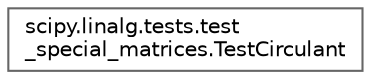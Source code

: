 digraph "Graphical Class Hierarchy"
{
 // LATEX_PDF_SIZE
  bgcolor="transparent";
  edge [fontname=Helvetica,fontsize=10,labelfontname=Helvetica,labelfontsize=10];
  node [fontname=Helvetica,fontsize=10,shape=box,height=0.2,width=0.4];
  rankdir="LR";
  Node0 [id="Node000000",label="scipy.linalg.tests.test\l_special_matrices.TestCirculant",height=0.2,width=0.4,color="grey40", fillcolor="white", style="filled",URL="$d3/ddb/classscipy_1_1linalg_1_1tests_1_1test__special__matrices_1_1TestCirculant.html",tooltip=" "];
}
